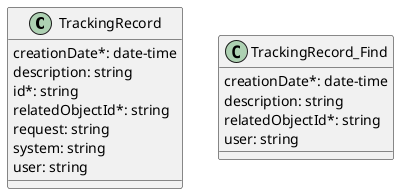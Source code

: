 @startuml trackingRecordModel

class TrackingRecord {

    creationDate*: date-time
    description: string
    id*: string
    relatedObjectId*: string
    request: string
    system: string
    user: string
}

class TrackingRecord_Find {

    creationDate*: date-time
    description: string
    relatedObjectId*: string
    user: string
}

@enduml
